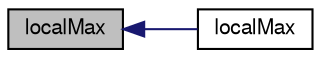 digraph "localMax"
{
  bgcolor="transparent";
  edge [fontname="FreeSans",fontsize="10",labelfontname="FreeSans",labelfontsize="10"];
  node [fontname="FreeSans",fontsize="10",shape=record];
  rankdir="LR";
  Node1 [label="localMax",height=0.2,width=0.4,color="black", fillcolor="grey75", style="filled", fontcolor="black"];
  Node1 -> Node2 [dir="back",color="midnightblue",fontsize="10",style="solid",fontname="FreeSans"];
  Node2 [label="localMax",height=0.2,width=0.4,color="black",URL="$a23206.html#af3238a84d1a5d1dfb41d148d98b05f3b",tooltip="Construct from Istream. "];
}
